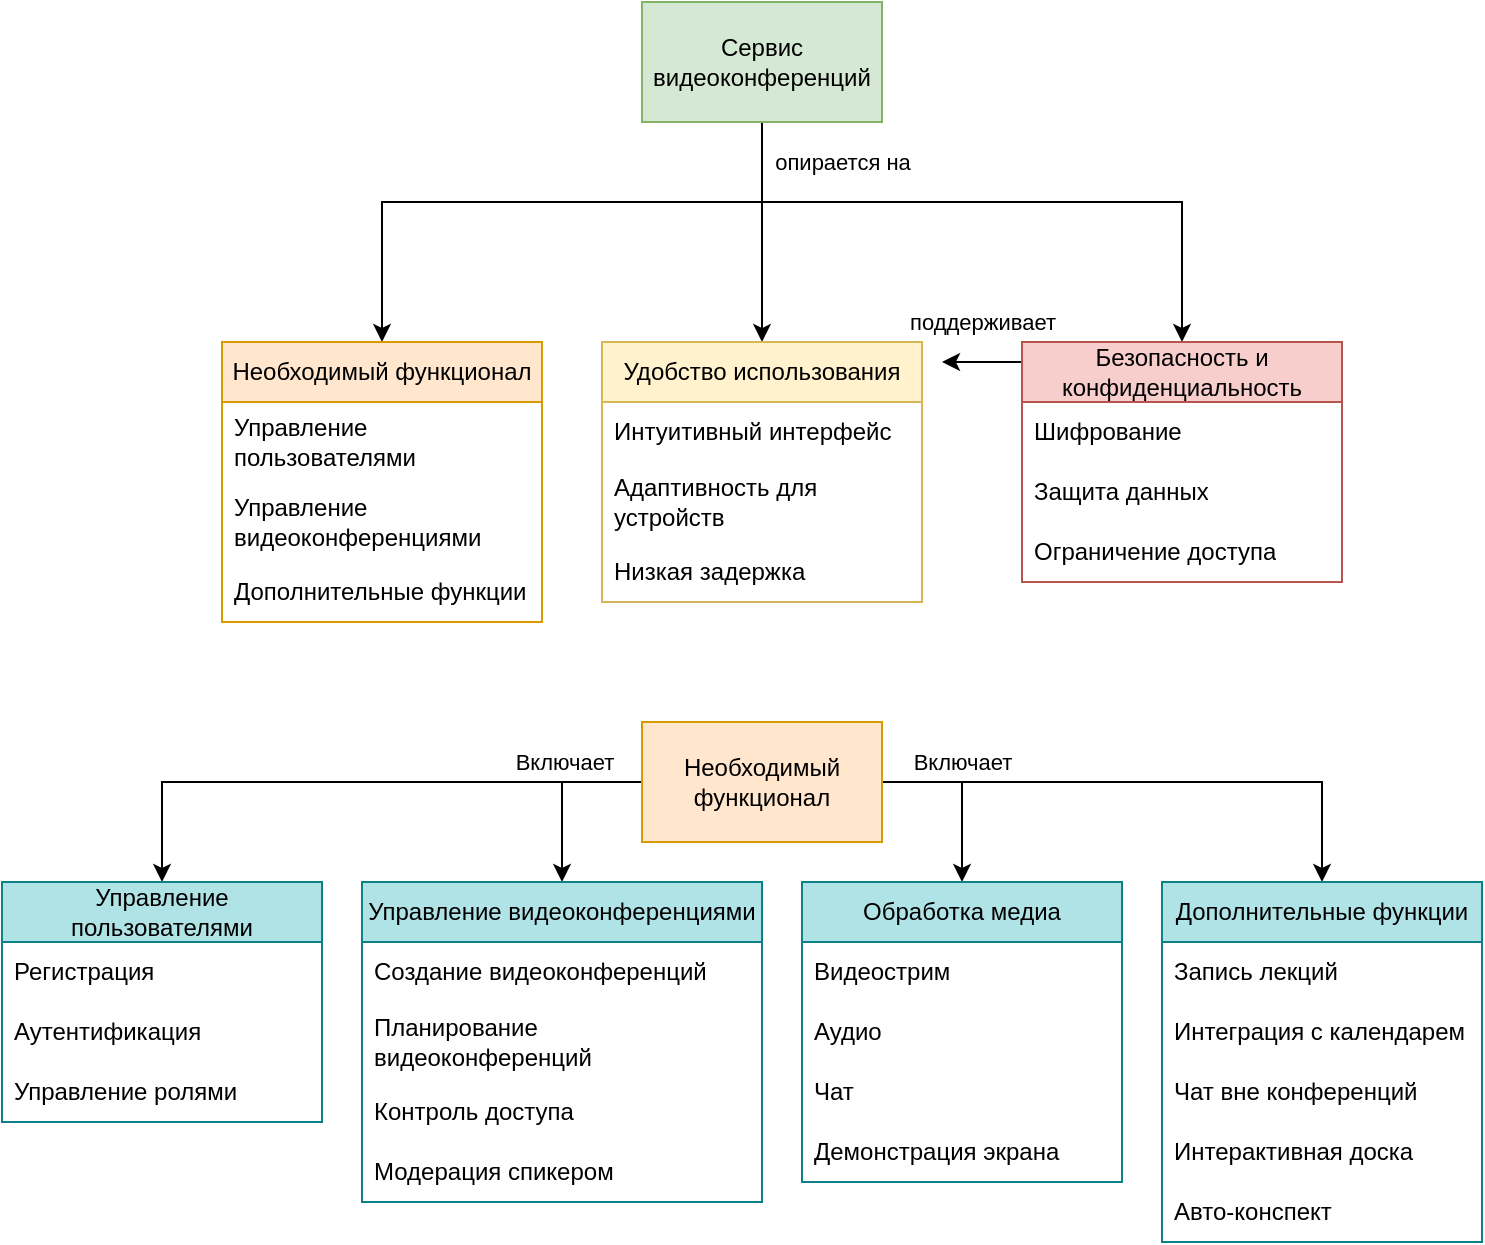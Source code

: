 <mxfile version="26.1.1">
  <diagram name="Страница — 1" id="gF-TSsPwKxHFeOLAzH47">
    <mxGraphModel dx="1154" dy="509" grid="1" gridSize="10" guides="1" tooltips="1" connect="1" arrows="1" fold="1" page="1" pageScale="1" pageWidth="827" pageHeight="1169" math="0" shadow="0">
      <root>
        <mxCell id="0" />
        <mxCell id="1" parent="0" />
        <mxCell id="qUk7q5C7CJs6m-_M87td-4" style="edgeStyle=orthogonalEdgeStyle;rounded=0;orthogonalLoop=1;jettySize=auto;html=1;exitX=1;exitY=0.5;exitDx=0;exitDy=0;entryX=0.5;entryY=0;entryDx=0;entryDy=0;" parent="1" source="qUk7q5C7CJs6m-_M87td-8" target="qUk7q5C7CJs6m-_M87td-11" edge="1">
          <mxGeometry relative="1" as="geometry">
            <Array as="points">
              <mxPoint x="410" y="80" />
              <mxPoint x="410" y="220" />
            </Array>
          </mxGeometry>
        </mxCell>
        <mxCell id="qUk7q5C7CJs6m-_M87td-5" style="edgeStyle=orthogonalEdgeStyle;rounded=0;orthogonalLoop=1;jettySize=auto;html=1;entryX=0.5;entryY=0;entryDx=0;entryDy=0;" parent="1" source="qUk7q5C7CJs6m-_M87td-8" target="qUk7q5C7CJs6m-_M87td-14" edge="1">
          <mxGeometry relative="1" as="geometry">
            <Array as="points">
              <mxPoint x="410" y="150" />
              <mxPoint x="220" y="150" />
            </Array>
          </mxGeometry>
        </mxCell>
        <mxCell id="qUk7q5C7CJs6m-_M87td-6" style="edgeStyle=orthogonalEdgeStyle;rounded=0;orthogonalLoop=1;jettySize=auto;html=1;entryX=0.5;entryY=0;entryDx=0;entryDy=0;exitX=1;exitY=0.5;exitDx=0;exitDy=0;" parent="1" source="qUk7q5C7CJs6m-_M87td-8" target="qUk7q5C7CJs6m-_M87td-20" edge="1">
          <mxGeometry relative="1" as="geometry">
            <mxPoint x="460" y="130" as="sourcePoint" />
            <Array as="points">
              <mxPoint x="410" y="80" />
              <mxPoint x="410" y="150" />
              <mxPoint x="620" y="150" />
            </Array>
          </mxGeometry>
        </mxCell>
        <mxCell id="qUk7q5C7CJs6m-_M87td-7" value="&lt;div&gt;опирается на&lt;/div&gt;" style="edgeLabel;html=1;align=center;verticalAlign=middle;resizable=0;points=[];labelBackgroundColor=none;" parent="qUk7q5C7CJs6m-_M87td-6" vertex="1" connectable="0">
          <mxGeometry x="0.345" y="2" relative="1" as="geometry">
            <mxPoint x="-106" y="-18" as="offset" />
          </mxGeometry>
        </mxCell>
        <mxCell id="qUk7q5C7CJs6m-_M87td-8" value="&lt;div&gt;Сервис видеоконференций&lt;/div&gt;" style="rounded=0;whiteSpace=wrap;html=1;fillColor=#d5e8d4;strokeColor=#82b366;" parent="1" vertex="1">
          <mxGeometry x="350" y="50" width="120" height="60" as="geometry" />
        </mxCell>
        <mxCell id="qUk7q5C7CJs6m-_M87td-11" value="Удобство использования" style="swimlane;fontStyle=0;childLayout=stackLayout;horizontal=1;startSize=30;horizontalStack=0;resizeParent=1;resizeParentMax=0;resizeLast=0;collapsible=1;marginBottom=0;whiteSpace=wrap;html=1;fillColor=#fff2cc;strokeColor=#d6b656;" parent="1" vertex="1">
          <mxGeometry x="330" y="220" width="160" height="130" as="geometry">
            <mxRectangle x="460" y="360" width="180" height="30" as="alternateBounds" />
          </mxGeometry>
        </mxCell>
        <mxCell id="qUk7q5C7CJs6m-_M87td-12" value="&lt;div&gt;Интуитивный интерфейс&lt;/div&gt;" style="text;strokeColor=none;fillColor=none;align=left;verticalAlign=middle;spacingLeft=4;spacingRight=4;overflow=hidden;points=[[0,0.5],[1,0.5]];portConstraint=eastwest;rotatable=0;whiteSpace=wrap;html=1;" parent="qUk7q5C7CJs6m-_M87td-11" vertex="1">
          <mxGeometry y="30" width="160" height="30" as="geometry" />
        </mxCell>
        <mxCell id="qUk7q5C7CJs6m-_M87td-13" value="&lt;div&gt;Адаптивность для устройств&lt;/div&gt;" style="text;strokeColor=none;fillColor=none;align=left;verticalAlign=middle;spacingLeft=4;spacingRight=4;overflow=hidden;points=[[0,0.5],[1,0.5]];portConstraint=eastwest;rotatable=0;whiteSpace=wrap;html=1;" parent="qUk7q5C7CJs6m-_M87td-11" vertex="1">
          <mxGeometry y="60" width="160" height="40" as="geometry" />
        </mxCell>
        <mxCell id="qUk7q5C7CJs6m-_M87td-10" value="&lt;div&gt;Низкая задержка&lt;/div&gt;" style="text;strokeColor=none;fillColor=none;align=left;verticalAlign=middle;spacingLeft=4;spacingRight=4;overflow=hidden;points=[[0,0.5],[1,0.5]];portConstraint=eastwest;rotatable=0;whiteSpace=wrap;html=1;" parent="qUk7q5C7CJs6m-_M87td-11" vertex="1">
          <mxGeometry y="100" width="160" height="30" as="geometry" />
        </mxCell>
        <mxCell id="qUk7q5C7CJs6m-_M87td-14" value="Необходимый функционал" style="swimlane;fontStyle=0;childLayout=stackLayout;horizontal=1;startSize=30;horizontalStack=0;resizeParent=1;resizeParentMax=0;resizeLast=0;collapsible=1;marginBottom=0;whiteSpace=wrap;html=1;fillColor=#ffe6cc;strokeColor=#d79b00;" parent="1" vertex="1">
          <mxGeometry x="140" y="220" width="160" height="140" as="geometry">
            <mxRectangle x="200" y="360" width="190" height="30" as="alternateBounds" />
          </mxGeometry>
        </mxCell>
        <mxCell id="qUk7q5C7CJs6m-_M87td-15" value="&lt;div&gt;Управление пользователями&lt;/div&gt;" style="text;strokeColor=none;fillColor=none;align=left;verticalAlign=middle;spacingLeft=4;spacingRight=4;overflow=hidden;points=[[0,0.5],[1,0.5]];portConstraint=eastwest;rotatable=0;whiteSpace=wrap;html=1;" parent="qUk7q5C7CJs6m-_M87td-14" vertex="1">
          <mxGeometry y="30" width="160" height="40" as="geometry" />
        </mxCell>
        <mxCell id="qUk7q5C7CJs6m-_M87td-16" value="&lt;div&gt;Управление видеоконференциями&lt;/div&gt;" style="text;strokeColor=none;fillColor=none;align=left;verticalAlign=middle;spacingLeft=4;spacingRight=4;overflow=hidden;points=[[0,0.5],[1,0.5]];portConstraint=eastwest;rotatable=0;whiteSpace=wrap;html=1;" parent="qUk7q5C7CJs6m-_M87td-14" vertex="1">
          <mxGeometry y="70" width="160" height="40" as="geometry" />
        </mxCell>
        <mxCell id="qUk7q5C7CJs6m-_M87td-17" value="&lt;div&gt;Дополнительные функции&lt;/div&gt;" style="text;strokeColor=none;fillColor=none;align=left;verticalAlign=middle;spacingLeft=4;spacingRight=4;overflow=hidden;points=[[0,0.5],[1,0.5]];portConstraint=eastwest;rotatable=0;whiteSpace=wrap;html=1;" parent="qUk7q5C7CJs6m-_M87td-14" vertex="1">
          <mxGeometry y="110" width="160" height="30" as="geometry" />
        </mxCell>
        <mxCell id="qUk7q5C7CJs6m-_M87td-18" style="edgeStyle=orthogonalEdgeStyle;rounded=0;orthogonalLoop=1;jettySize=auto;html=1;exitX=0;exitY=0.25;exitDx=0;exitDy=0;entryX=1;entryY=0.25;entryDx=0;entryDy=0;" parent="1" edge="1">
          <mxGeometry relative="1" as="geometry">
            <Array as="points">
              <mxPoint x="540" y="230" />
            </Array>
            <mxPoint x="540" y="235" as="sourcePoint" />
            <mxPoint x="500" y="230" as="targetPoint" />
          </mxGeometry>
        </mxCell>
        <mxCell id="qUk7q5C7CJs6m-_M87td-19" value="&lt;div&gt;&lt;span&gt;поддерживает&lt;/span&gt;&lt;/div&gt;" style="edgeLabel;html=1;align=center;verticalAlign=middle;resizable=0;points=[];labelBackgroundColor=none;" parent="qUk7q5C7CJs6m-_M87td-18" vertex="1" connectable="0">
          <mxGeometry x="0.1" y="1" relative="1" as="geometry">
            <mxPoint y="-21" as="offset" />
          </mxGeometry>
        </mxCell>
        <mxCell id="qUk7q5C7CJs6m-_M87td-20" value="Безопасность и конфиденциальность" style="swimlane;fontStyle=0;childLayout=stackLayout;horizontal=1;startSize=30;horizontalStack=0;resizeParent=1;resizeParentMax=0;resizeLast=0;collapsible=1;marginBottom=0;whiteSpace=wrap;html=1;fillColor=#f8cecc;strokeColor=#b85450;" parent="1" vertex="1">
          <mxGeometry x="540" y="220" width="160" height="120" as="geometry" />
        </mxCell>
        <mxCell id="qUk7q5C7CJs6m-_M87td-21" value="&lt;div&gt;Шифрование&lt;/div&gt;" style="text;strokeColor=none;fillColor=none;align=left;verticalAlign=middle;spacingLeft=4;spacingRight=4;overflow=hidden;points=[[0,0.5],[1,0.5]];portConstraint=eastwest;rotatable=0;whiteSpace=wrap;html=1;" parent="qUk7q5C7CJs6m-_M87td-20" vertex="1">
          <mxGeometry y="30" width="160" height="30" as="geometry" />
        </mxCell>
        <mxCell id="qUk7q5C7CJs6m-_M87td-22" value="&lt;div&gt;Защита данных&lt;/div&gt;" style="text;strokeColor=none;fillColor=none;align=left;verticalAlign=middle;spacingLeft=4;spacingRight=4;overflow=hidden;points=[[0,0.5],[1,0.5]];portConstraint=eastwest;rotatable=0;whiteSpace=wrap;html=1;" parent="qUk7q5C7CJs6m-_M87td-20" vertex="1">
          <mxGeometry y="60" width="160" height="30" as="geometry" />
        </mxCell>
        <mxCell id="qUk7q5C7CJs6m-_M87td-23" value="&lt;div&gt;Ограничение доступа&lt;/div&gt;" style="text;strokeColor=none;fillColor=none;align=left;verticalAlign=middle;spacingLeft=4;spacingRight=4;overflow=hidden;points=[[0,0.5],[1,0.5]];portConstraint=eastwest;rotatable=0;whiteSpace=wrap;html=1;" parent="qUk7q5C7CJs6m-_M87td-20" vertex="1">
          <mxGeometry y="90" width="160" height="30" as="geometry" />
        </mxCell>
        <mxCell id="qUk7q5C7CJs6m-_M87td-24" style="edgeStyle=orthogonalEdgeStyle;rounded=0;orthogonalLoop=1;jettySize=auto;html=1;exitX=0;exitY=0.5;exitDx=0;exitDy=0;entryX=0.5;entryY=0;entryDx=0;entryDy=0;" parent="1" source="qUk7q5C7CJs6m-_M87td-30" target="qUk7q5C7CJs6m-_M87td-31" edge="1">
          <mxGeometry relative="1" as="geometry" />
        </mxCell>
        <mxCell id="qUk7q5C7CJs6m-_M87td-25" value="Включает" style="edgeLabel;html=1;align=center;verticalAlign=middle;resizable=0;points=[];labelBackgroundColor=none;" parent="qUk7q5C7CJs6m-_M87td-24" vertex="1" connectable="0">
          <mxGeometry x="-0.078" y="-3" relative="1" as="geometry">
            <mxPoint x="94" y="-7" as="offset" />
          </mxGeometry>
        </mxCell>
        <mxCell id="qUk7q5C7CJs6m-_M87td-26" style="edgeStyle=orthogonalEdgeStyle;rounded=0;orthogonalLoop=1;jettySize=auto;html=1;exitX=0;exitY=0.5;exitDx=0;exitDy=0;entryX=0.5;entryY=0;entryDx=0;entryDy=0;" parent="1" source="qUk7q5C7CJs6m-_M87td-30" target="qUk7q5C7CJs6m-_M87td-35" edge="1">
          <mxGeometry relative="1" as="geometry" />
        </mxCell>
        <mxCell id="qUk7q5C7CJs6m-_M87td-27" style="edgeStyle=orthogonalEdgeStyle;rounded=0;orthogonalLoop=1;jettySize=auto;html=1;entryX=0.5;entryY=0;entryDx=0;entryDy=0;" parent="1" source="qUk7q5C7CJs6m-_M87td-30" target="qUk7q5C7CJs6m-_M87td-44" edge="1">
          <mxGeometry relative="1" as="geometry" />
        </mxCell>
        <mxCell id="qUk7q5C7CJs6m-_M87td-28" value="Включает" style="edgeLabel;html=1;align=center;verticalAlign=middle;resizable=0;points=[];labelBackgroundColor=none;" parent="qUk7q5C7CJs6m-_M87td-27" vertex="1" connectable="0">
          <mxGeometry x="-0.498" y="2" relative="1" as="geometry">
            <mxPoint x="-28" y="-8" as="offset" />
          </mxGeometry>
        </mxCell>
        <mxCell id="qUk7q5C7CJs6m-_M87td-29" style="edgeStyle=orthogonalEdgeStyle;rounded=0;orthogonalLoop=1;jettySize=auto;html=1;entryX=0.5;entryY=0;entryDx=0;entryDy=0;" parent="1" source="qUk7q5C7CJs6m-_M87td-30" target="qUk7q5C7CJs6m-_M87td-40" edge="1">
          <mxGeometry relative="1" as="geometry">
            <Array as="points">
              <mxPoint x="510" y="440" />
            </Array>
          </mxGeometry>
        </mxCell>
        <mxCell id="qUk7q5C7CJs6m-_M87td-30" value="Необходимый функционал" style="rounded=0;whiteSpace=wrap;html=1;fillColor=#ffe6cc;strokeColor=#d79b00;" parent="1" vertex="1">
          <mxGeometry x="350" y="410" width="120" height="60" as="geometry" />
        </mxCell>
        <mxCell id="qUk7q5C7CJs6m-_M87td-31" value="&lt;span style=&quot;text-align: left;&quot;&gt;Управление пользователями&lt;/span&gt;" style="swimlane;fontStyle=0;childLayout=stackLayout;horizontal=1;startSize=30;horizontalStack=0;resizeParent=1;resizeParentMax=0;resizeLast=0;collapsible=1;marginBottom=0;whiteSpace=wrap;html=1;fillColor=#b0e3e6;strokeColor=#0e8088;" parent="1" vertex="1">
          <mxGeometry x="30" y="490" width="160" height="120" as="geometry">
            <mxRectangle x="180" y="410" width="190" height="30" as="alternateBounds" />
          </mxGeometry>
        </mxCell>
        <mxCell id="qUk7q5C7CJs6m-_M87td-32" value="&lt;div&gt;Регистрация&lt;/div&gt;" style="text;strokeColor=none;fillColor=none;align=left;verticalAlign=middle;spacingLeft=4;spacingRight=4;overflow=hidden;points=[[0,0.5],[1,0.5]];portConstraint=eastwest;rotatable=0;whiteSpace=wrap;html=1;" parent="qUk7q5C7CJs6m-_M87td-31" vertex="1">
          <mxGeometry y="30" width="160" height="30" as="geometry" />
        </mxCell>
        <mxCell id="qUk7q5C7CJs6m-_M87td-33" value="&lt;div&gt;Аутентификация&lt;/div&gt;" style="text;strokeColor=none;fillColor=none;align=left;verticalAlign=middle;spacingLeft=4;spacingRight=4;overflow=hidden;points=[[0,0.5],[1,0.5]];portConstraint=eastwest;rotatable=0;whiteSpace=wrap;html=1;" parent="qUk7q5C7CJs6m-_M87td-31" vertex="1">
          <mxGeometry y="60" width="160" height="30" as="geometry" />
        </mxCell>
        <mxCell id="qUk7q5C7CJs6m-_M87td-34" value="&lt;div&gt;Управление ролями&lt;/div&gt;" style="text;strokeColor=none;fillColor=none;align=left;verticalAlign=middle;spacingLeft=4;spacingRight=4;overflow=hidden;points=[[0,0.5],[1,0.5]];portConstraint=eastwest;rotatable=0;whiteSpace=wrap;html=1;" parent="qUk7q5C7CJs6m-_M87td-31" vertex="1">
          <mxGeometry y="90" width="160" height="30" as="geometry" />
        </mxCell>
        <mxCell id="qUk7q5C7CJs6m-_M87td-35" value="&lt;span style=&quot;text-align: left;&quot;&gt;Управление видеоконференциями&lt;/span&gt;" style="swimlane;fontStyle=0;childLayout=stackLayout;horizontal=1;startSize=30;horizontalStack=0;resizeParent=1;resizeParentMax=0;resizeLast=0;collapsible=1;marginBottom=0;whiteSpace=wrap;html=1;fillColor=#b0e3e6;strokeColor=#0e8088;" parent="1" vertex="1">
          <mxGeometry x="210" y="490" width="200" height="160" as="geometry">
            <mxRectangle x="180" y="410" width="190" height="30" as="alternateBounds" />
          </mxGeometry>
        </mxCell>
        <mxCell id="qUk7q5C7CJs6m-_M87td-36" value="&lt;div&gt;Создание видеоконференций&lt;/div&gt;" style="text;strokeColor=none;fillColor=none;align=left;verticalAlign=middle;spacingLeft=4;spacingRight=4;overflow=hidden;points=[[0,0.5],[1,0.5]];portConstraint=eastwest;rotatable=0;whiteSpace=wrap;html=1;" parent="qUk7q5C7CJs6m-_M87td-35" vertex="1">
          <mxGeometry y="30" width="200" height="30" as="geometry" />
        </mxCell>
        <mxCell id="qUk7q5C7CJs6m-_M87td-37" value="Планирование видеоконференций" style="text;strokeColor=none;fillColor=none;align=left;verticalAlign=middle;spacingLeft=4;spacingRight=4;overflow=hidden;points=[[0,0.5],[1,0.5]];portConstraint=eastwest;rotatable=0;whiteSpace=wrap;html=1;" parent="qUk7q5C7CJs6m-_M87td-35" vertex="1">
          <mxGeometry y="60" width="200" height="40" as="geometry" />
        </mxCell>
        <mxCell id="qUk7q5C7CJs6m-_M87td-38" value="&lt;div&gt;Контроль доступа&lt;/div&gt;" style="text;strokeColor=none;fillColor=none;align=left;verticalAlign=middle;spacingLeft=4;spacingRight=4;overflow=hidden;points=[[0,0.5],[1,0.5]];portConstraint=eastwest;rotatable=0;whiteSpace=wrap;html=1;" parent="qUk7q5C7CJs6m-_M87td-35" vertex="1">
          <mxGeometry y="100" width="200" height="30" as="geometry" />
        </mxCell>
        <mxCell id="qUk7q5C7CJs6m-_M87td-39" value="&lt;div&gt;Модерация спикером&amp;nbsp;&lt;/div&gt;" style="text;strokeColor=none;fillColor=none;align=left;verticalAlign=middle;spacingLeft=4;spacingRight=4;overflow=hidden;points=[[0,0.5],[1,0.5]];portConstraint=eastwest;rotatable=0;whiteSpace=wrap;html=1;" parent="qUk7q5C7CJs6m-_M87td-35" vertex="1">
          <mxGeometry y="130" width="200" height="30" as="geometry" />
        </mxCell>
        <mxCell id="qUk7q5C7CJs6m-_M87td-40" value="&lt;span style=&quot;text-align: left;&quot;&gt;Обработка медиа&lt;/span&gt;" style="swimlane;fontStyle=0;childLayout=stackLayout;horizontal=1;startSize=30;horizontalStack=0;resizeParent=1;resizeParentMax=0;resizeLast=0;collapsible=1;marginBottom=0;whiteSpace=wrap;html=1;fillColor=#b0e3e6;strokeColor=#0e8088;" parent="1" vertex="1">
          <mxGeometry x="430" y="490" width="160" height="150" as="geometry">
            <mxRectangle x="180" y="410" width="190" height="30" as="alternateBounds" />
          </mxGeometry>
        </mxCell>
        <mxCell id="qUk7q5C7CJs6m-_M87td-41" value="&lt;div&gt;Видеострим&lt;/div&gt;" style="text;strokeColor=none;fillColor=none;align=left;verticalAlign=middle;spacingLeft=4;spacingRight=4;overflow=hidden;points=[[0,0.5],[1,0.5]];portConstraint=eastwest;rotatable=0;whiteSpace=wrap;html=1;" parent="qUk7q5C7CJs6m-_M87td-40" vertex="1">
          <mxGeometry y="30" width="160" height="30" as="geometry" />
        </mxCell>
        <mxCell id="qUk7q5C7CJs6m-_M87td-42" value="&lt;div&gt;Аудио&lt;/div&gt;" style="text;strokeColor=none;fillColor=none;align=left;verticalAlign=middle;spacingLeft=4;spacingRight=4;overflow=hidden;points=[[0,0.5],[1,0.5]];portConstraint=eastwest;rotatable=0;whiteSpace=wrap;html=1;" parent="qUk7q5C7CJs6m-_M87td-40" vertex="1">
          <mxGeometry y="60" width="160" height="30" as="geometry" />
        </mxCell>
        <mxCell id="qUk7q5C7CJs6m-_M87td-43" value="&lt;div&gt;Чат&lt;/div&gt;" style="text;strokeColor=none;fillColor=none;align=left;verticalAlign=middle;spacingLeft=4;spacingRight=4;overflow=hidden;points=[[0,0.5],[1,0.5]];portConstraint=eastwest;rotatable=0;whiteSpace=wrap;html=1;" parent="qUk7q5C7CJs6m-_M87td-40" vertex="1">
          <mxGeometry y="90" width="160" height="30" as="geometry" />
        </mxCell>
        <mxCell id="Yc6DzqEbpW56SK3K9VK4-3" value="Демонстрация экрана" style="text;strokeColor=none;fillColor=none;align=left;verticalAlign=middle;spacingLeft=4;spacingRight=4;overflow=hidden;points=[[0,0.5],[1,0.5]];portConstraint=eastwest;rotatable=0;whiteSpace=wrap;html=1;" parent="qUk7q5C7CJs6m-_M87td-40" vertex="1">
          <mxGeometry y="120" width="160" height="30" as="geometry" />
        </mxCell>
        <mxCell id="qUk7q5C7CJs6m-_M87td-44" value="&lt;span style=&quot;text-align: left;&quot;&gt;Дополнительные функции&lt;/span&gt;" style="swimlane;fontStyle=0;childLayout=stackLayout;horizontal=1;startSize=30;horizontalStack=0;resizeParent=1;resizeParentMax=0;resizeLast=0;collapsible=1;marginBottom=0;whiteSpace=wrap;html=1;fillColor=#b0e3e6;strokeColor=#0e8088;" parent="1" vertex="1">
          <mxGeometry x="610" y="490" width="160" height="180" as="geometry">
            <mxRectangle x="180" y="410" width="190" height="30" as="alternateBounds" />
          </mxGeometry>
        </mxCell>
        <mxCell id="qUk7q5C7CJs6m-_M87td-45" value="Запись лекций" style="text;strokeColor=none;fillColor=none;align=left;verticalAlign=middle;spacingLeft=4;spacingRight=4;overflow=hidden;points=[[0,0.5],[1,0.5]];portConstraint=eastwest;rotatable=0;whiteSpace=wrap;html=1;" parent="qUk7q5C7CJs6m-_M87td-44" vertex="1">
          <mxGeometry y="30" width="160" height="30" as="geometry" />
        </mxCell>
        <mxCell id="qUk7q5C7CJs6m-_M87td-47" value="&lt;div&gt;Интеграция с календарем&lt;/div&gt;" style="text;strokeColor=none;fillColor=none;align=left;verticalAlign=middle;spacingLeft=4;spacingRight=4;overflow=hidden;points=[[0,0.5],[1,0.5]];portConstraint=eastwest;rotatable=0;whiteSpace=wrap;html=1;" parent="qUk7q5C7CJs6m-_M87td-44" vertex="1">
          <mxGeometry y="60" width="160" height="30" as="geometry" />
        </mxCell>
        <mxCell id="Sy5UwkbzGZEsduJ1H3Rc-6" value="&lt;div&gt;Чат&lt;span style=&quot;background-color: transparent; color: light-dark(rgb(0, 0, 0), rgb(255, 255, 255));&quot;&gt;&amp;nbsp;вне конференций&lt;/span&gt;&lt;/div&gt;" style="text;strokeColor=none;fillColor=none;align=left;verticalAlign=middle;spacingLeft=4;spacingRight=4;overflow=hidden;points=[[0,0.5],[1,0.5]];portConstraint=eastwest;rotatable=0;whiteSpace=wrap;html=1;" parent="qUk7q5C7CJs6m-_M87td-44" vertex="1">
          <mxGeometry y="90" width="160" height="30" as="geometry" />
        </mxCell>
        <mxCell id="Sy5UwkbzGZEsduJ1H3Rc-7" value="&lt;div&gt;Интерактивная доска&lt;/div&gt;" style="text;strokeColor=none;fillColor=none;align=left;verticalAlign=middle;spacingLeft=4;spacingRight=4;overflow=hidden;points=[[0,0.5],[1,0.5]];portConstraint=eastwest;rotatable=0;whiteSpace=wrap;html=1;" parent="qUk7q5C7CJs6m-_M87td-44" vertex="1">
          <mxGeometry y="120" width="160" height="30" as="geometry" />
        </mxCell>
        <mxCell id="qUk7q5C7CJs6m-_M87td-48" value="&lt;div&gt;Авто-конспект&lt;/div&gt;" style="text;strokeColor=none;fillColor=none;align=left;verticalAlign=middle;spacingLeft=4;spacingRight=4;overflow=hidden;points=[[0,0.5],[1,0.5]];portConstraint=eastwest;rotatable=0;whiteSpace=wrap;html=1;" parent="qUk7q5C7CJs6m-_M87td-44" vertex="1">
          <mxGeometry y="150" width="160" height="30" as="geometry" />
        </mxCell>
      </root>
    </mxGraphModel>
  </diagram>
</mxfile>
